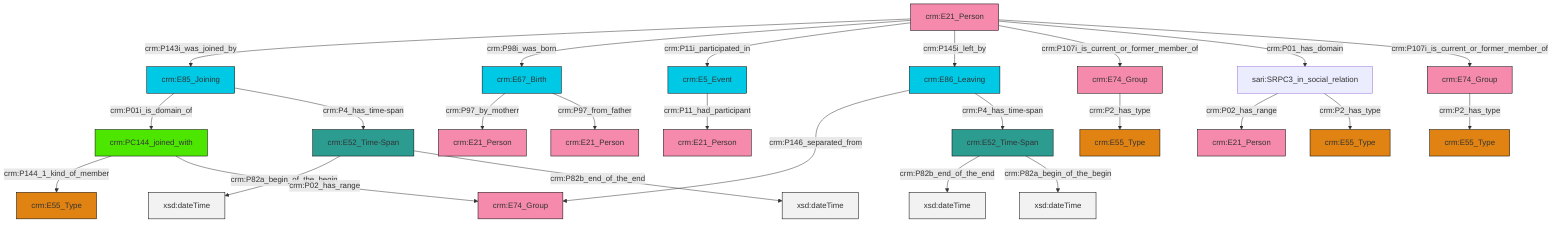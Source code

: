 graph TD
classDef Literal fill:#f2f2f2,stroke:#000000;
classDef CRM_Entity fill:#FFFFFF,stroke:#000000;
classDef Temporal_Entity fill:#00C9E6, stroke:#000000;
classDef Type fill:#E18312, stroke:#000000;
classDef Time-Span fill:#2C9C91, stroke:#000000;
classDef Appellation fill:#FFEB7F, stroke:#000000;
classDef Place fill:#008836, stroke:#000000;
classDef Persistent_Item fill:#B266B2, stroke:#000000;
classDef Conceptual_Object fill:#FFD700, stroke:#000000;
classDef Physical_Thing fill:#D2B48C, stroke:#000000;
classDef Actor fill:#f58aad, stroke:#000000;
classDef PC_Classes fill:#4ce600, stroke:#000000;
classDef Multi fill:#cccccc,stroke:#000000;

2["sari:SRPC3_in_social_relation"]:::Default -->|crm:P02_has_range| 3["crm:E21_Person"]:::Actor
10["crm:E21_Person"]:::Actor -->|crm:P143i_was_joined_by| 11["crm:E85_Joining"]:::Temporal_Entity
12["crm:E74_Group"]:::Actor -->|crm:P2_has_type| 13["crm:E55_Type"]:::Type
10["crm:E21_Person"]:::Actor -->|crm:P98i_was_born| 15["crm:E67_Birth"]:::Temporal_Entity
11["crm:E85_Joining"]:::Temporal_Entity -->|crm:P01i_is_domain_of| 16["crm:PC144_joined_with"]:::PC_Classes
10["crm:E21_Person"]:::Actor -->|crm:P11i_participated_in| 17["crm:E5_Event"]:::Temporal_Entity
10["crm:E21_Person"]:::Actor -->|crm:P145i_left_by| 8["crm:E86_Leaving"]:::Temporal_Entity
8["crm:E86_Leaving"]:::Temporal_Entity -->|crm:P146_separated_from| 4["crm:E74_Group"]:::Actor
17["crm:E5_Event"]:::Temporal_Entity -->|crm:P11_had_participant| 0["crm:E21_Person"]:::Actor
15["crm:E67_Birth"]:::Temporal_Entity -->|crm:P97_by_motherr| 20["crm:E21_Person"]:::Actor
6["crm:E52_Time-Span"]:::Time-Span -->|crm:P82a_begin_of_the_begin| 21[xsd:dateTime]:::Literal
18["crm:E52_Time-Span"]:::Time-Span -->|crm:P82b_end_of_the_end| 22[xsd:dateTime]:::Literal
10["crm:E21_Person"]:::Actor -->|crm:P107i_is_current_or_former_member_of| 12["crm:E74_Group"]:::Actor
16["crm:PC144_joined_with"]:::PC_Classes -->|crm:P144_1_kind_of_member| 23["crm:E55_Type"]:::Type
18["crm:E52_Time-Span"]:::Time-Span -->|crm:P82a_begin_of_the_begin| 26[xsd:dateTime]:::Literal
6["crm:E52_Time-Span"]:::Time-Span -->|crm:P82b_end_of_the_end| 27[xsd:dateTime]:::Literal
16["crm:PC144_joined_with"]:::PC_Classes -->|crm:P02_has_range| 4["crm:E74_Group"]:::Actor
10["crm:E21_Person"]:::Actor -->|crm:P01_has_domain| 2["sari:SRPC3_in_social_relation"]:::Default
8["crm:E86_Leaving"]:::Temporal_Entity -->|crm:P4_has_time-span| 18["crm:E52_Time-Span"]:::Time-Span
30["crm:E74_Group"]:::Actor -->|crm:P2_has_type| 32["crm:E55_Type"]:::Type
11["crm:E85_Joining"]:::Temporal_Entity -->|crm:P4_has_time-span| 6["crm:E52_Time-Span"]:::Time-Span
15["crm:E67_Birth"]:::Temporal_Entity -->|crm:P97_from_father| 39["crm:E21_Person"]:::Actor
2["sari:SRPC3_in_social_relation"]:::Default -->|crm:P2_has_type| 33["crm:E55_Type"]:::Type
10["crm:E21_Person"]:::Actor -->|crm:P107i_is_current_or_former_member_of| 30["crm:E74_Group"]:::Actor